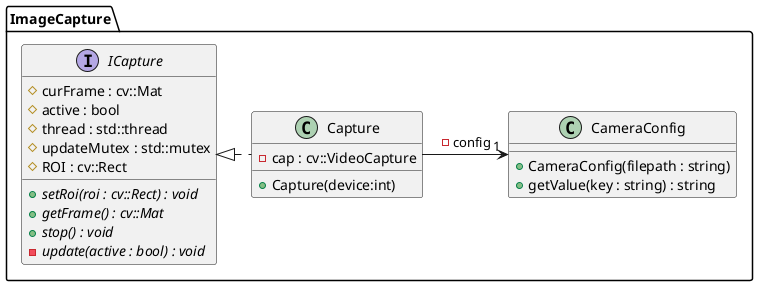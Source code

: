 @startuml

package ImageCapture
{
    interface ICapture
    {
        # curFrame : cv::Mat
        # active : bool
        # thread : std::thread
        # updateMutex : std::mutex
        # ROI : cv::Rect
        + //setRoi(roi : cv::Rect) : void//
        + //getFrame() : cv::Mat//
        + //stop() : void//
        - //update(active : bool) : void//
    }

    class Capture
    {
        - cap : cv::VideoCapture
        + Capture(device:int)
    }

    class CameraConfig
    {
        + CameraConfig(filepath : string)
        + getValue(key : string) : string
    }
}

ICapture <|. Capture
Capture -> "1" CameraConfig : "- config"

@enduml